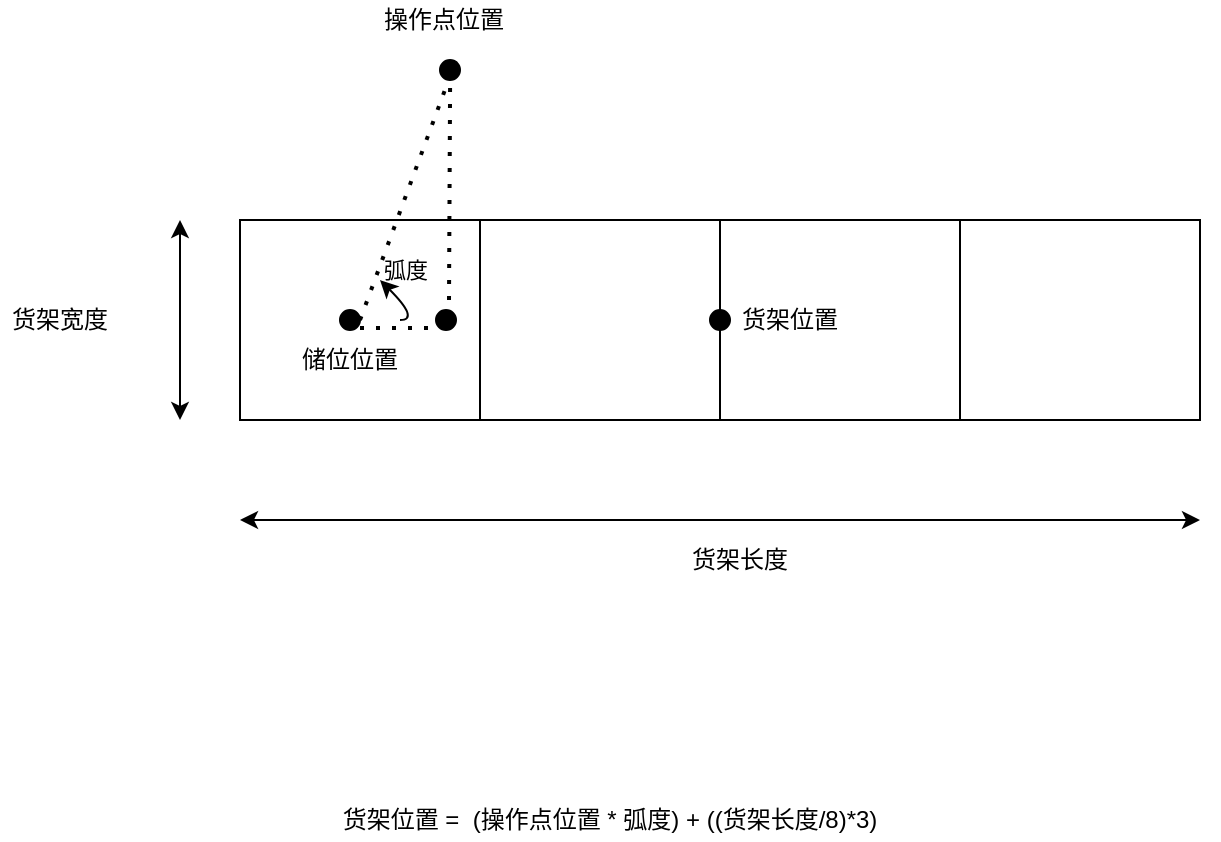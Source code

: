 <mxfile version="13.4.1" type="github">
  <diagram id="zfksT3eoctR7wF4i4gyv" name="Page-1">
    <mxGraphModel dx="679" dy="344" grid="1" gridSize="10" guides="1" tooltips="1" connect="1" arrows="1" fold="1" page="1" pageScale="1" pageWidth="827" pageHeight="1169" math="0" shadow="0">
      <root>
        <mxCell id="0" />
        <mxCell id="1" parent="0" />
        <mxCell id="G8F1h2zgY8iMUg6pUyBb-1" value="" style="rounded=0;whiteSpace=wrap;html=1;" vertex="1" parent="1">
          <mxGeometry x="200" y="320" width="480" height="100" as="geometry" />
        </mxCell>
        <mxCell id="G8F1h2zgY8iMUg6pUyBb-2" value="" style="endArrow=none;html=1;entryX=0.5;entryY=0;entryDx=0;entryDy=0;exitX=0.5;exitY=1;exitDx=0;exitDy=0;" edge="1" parent="1" source="G8F1h2zgY8iMUg6pUyBb-19" target="G8F1h2zgY8iMUg6pUyBb-1">
          <mxGeometry width="50" height="50" relative="1" as="geometry">
            <mxPoint x="390" y="400" as="sourcePoint" />
            <mxPoint x="440" y="350" as="targetPoint" />
          </mxGeometry>
        </mxCell>
        <mxCell id="G8F1h2zgY8iMUg6pUyBb-4" value="" style="endArrow=none;html=1;entryX=0.25;entryY=0;entryDx=0;entryDy=0;exitX=0.25;exitY=1;exitDx=0;exitDy=0;" edge="1" parent="1" source="G8F1h2zgY8iMUg6pUyBb-1" target="G8F1h2zgY8iMUg6pUyBb-1">
          <mxGeometry width="50" height="50" relative="1" as="geometry">
            <mxPoint x="390" y="400" as="sourcePoint" />
            <mxPoint x="440" y="350" as="targetPoint" />
          </mxGeometry>
        </mxCell>
        <mxCell id="G8F1h2zgY8iMUg6pUyBb-12" value="" style="endArrow=none;html=1;exitX=0.75;exitY=1;exitDx=0;exitDy=0;" edge="1" parent="1" source="G8F1h2zgY8iMUg6pUyBb-1">
          <mxGeometry width="50" height="50" relative="1" as="geometry">
            <mxPoint x="510" y="370" as="sourcePoint" />
            <mxPoint x="560" y="320" as="targetPoint" />
          </mxGeometry>
        </mxCell>
        <mxCell id="G8F1h2zgY8iMUg6pUyBb-13" value="" style="endArrow=classic;startArrow=classic;html=1;" edge="1" parent="1">
          <mxGeometry width="50" height="50" relative="1" as="geometry">
            <mxPoint x="200" y="470" as="sourcePoint" />
            <mxPoint x="680" y="470" as="targetPoint" />
          </mxGeometry>
        </mxCell>
        <mxCell id="G8F1h2zgY8iMUg6pUyBb-14" value="货架长度" style="text;html=1;strokeColor=none;fillColor=none;align=center;verticalAlign=middle;whiteSpace=wrap;rounded=0;" vertex="1" parent="1">
          <mxGeometry x="420" y="480" width="60" height="20" as="geometry" />
        </mxCell>
        <mxCell id="G8F1h2zgY8iMUg6pUyBb-15" value="货架宽度" style="text;html=1;strokeColor=none;fillColor=none;align=center;verticalAlign=middle;whiteSpace=wrap;rounded=0;" vertex="1" parent="1">
          <mxGeometry x="80" y="360" width="60" height="20" as="geometry" />
        </mxCell>
        <mxCell id="G8F1h2zgY8iMUg6pUyBb-16" value="" style="endArrow=classic;startArrow=classic;html=1;" edge="1" parent="1">
          <mxGeometry width="50" height="50" relative="1" as="geometry">
            <mxPoint x="170" y="420" as="sourcePoint" />
            <mxPoint x="170" y="320" as="targetPoint" />
          </mxGeometry>
        </mxCell>
        <mxCell id="G8F1h2zgY8iMUg6pUyBb-18" value="" style="ellipse;whiteSpace=wrap;html=1;aspect=fixed;fillColor=#000000;" vertex="1" parent="1">
          <mxGeometry x="250" y="365" width="10" height="10" as="geometry" />
        </mxCell>
        <mxCell id="G8F1h2zgY8iMUg6pUyBb-19" value="" style="ellipse;whiteSpace=wrap;html=1;aspect=fixed;fillColor=#000000;" vertex="1" parent="1">
          <mxGeometry x="435" y="365" width="10" height="10" as="geometry" />
        </mxCell>
        <mxCell id="G8F1h2zgY8iMUg6pUyBb-20" value="" style="endArrow=none;html=1;entryX=0.5;entryY=0;entryDx=0;entryDy=0;exitX=0.5;exitY=1;exitDx=0;exitDy=0;" edge="1" parent="1" source="G8F1h2zgY8iMUg6pUyBb-1" target="G8F1h2zgY8iMUg6pUyBb-19">
          <mxGeometry width="50" height="50" relative="1" as="geometry">
            <mxPoint x="440" y="420" as="sourcePoint" />
            <mxPoint x="440" y="320" as="targetPoint" />
          </mxGeometry>
        </mxCell>
        <mxCell id="G8F1h2zgY8iMUg6pUyBb-21" value="" style="ellipse;whiteSpace=wrap;html=1;aspect=fixed;fillColor=#000000;" vertex="1" parent="1">
          <mxGeometry x="300" y="240" width="10" height="10" as="geometry" />
        </mxCell>
        <mxCell id="G8F1h2zgY8iMUg6pUyBb-23" value="货架位置" style="text;html=1;strokeColor=none;fillColor=none;align=center;verticalAlign=middle;whiteSpace=wrap;rounded=0;" vertex="1" parent="1">
          <mxGeometry x="445" y="360" width="60" height="20" as="geometry" />
        </mxCell>
        <mxCell id="G8F1h2zgY8iMUg6pUyBb-24" value="储位位置" style="text;html=1;strokeColor=none;fillColor=none;align=center;verticalAlign=middle;whiteSpace=wrap;rounded=0;" vertex="1" parent="1">
          <mxGeometry x="225" y="380" width="60" height="20" as="geometry" />
        </mxCell>
        <mxCell id="G8F1h2zgY8iMUg6pUyBb-25" value="操作点位置" style="text;html=1;strokeColor=none;fillColor=none;align=left;verticalAlign=middle;whiteSpace=wrap;rounded=0;" vertex="1" parent="1">
          <mxGeometry x="270" y="210" width="70" height="20" as="geometry" />
        </mxCell>
        <mxCell id="G8F1h2zgY8iMUg6pUyBb-28" value="" style="ellipse;whiteSpace=wrap;html=1;aspect=fixed;fillColor=#000000;" vertex="1" parent="1">
          <mxGeometry x="298" y="365" width="10" height="10" as="geometry" />
        </mxCell>
        <mxCell id="G8F1h2zgY8iMUg6pUyBb-33" value="" style="endArrow=none;dashed=1;html=1;dashPattern=1 3;strokeWidth=2;exitX=0;exitY=0;exitDx=0;exitDy=0;" edge="1" parent="1">
          <mxGeometry width="50" height="50" relative="1" as="geometry">
            <mxPoint x="304.504" y="360.004" as="sourcePoint" />
            <mxPoint x="305.04" y="253.54" as="targetPoint" />
          </mxGeometry>
        </mxCell>
        <mxCell id="G8F1h2zgY8iMUg6pUyBb-34" value="" style="endArrow=none;dashed=1;html=1;dashPattern=1 3;strokeWidth=2;" edge="1" parent="1">
          <mxGeometry width="50" height="50" relative="1" as="geometry">
            <mxPoint x="260" y="374" as="sourcePoint" />
            <mxPoint x="300" y="374" as="targetPoint" />
          </mxGeometry>
        </mxCell>
        <mxCell id="G8F1h2zgY8iMUg6pUyBb-35" value="" style="endArrow=none;dashed=1;html=1;dashPattern=1 3;strokeWidth=2;" edge="1" parent="1">
          <mxGeometry width="50" height="50" relative="1" as="geometry">
            <mxPoint x="260" y="370" as="sourcePoint" />
            <mxPoint x="308" y="240" as="targetPoint" />
          </mxGeometry>
        </mxCell>
        <mxCell id="G8F1h2zgY8iMUg6pUyBb-36" value="货架位置 =&amp;nbsp; (操作点位置 * 弧度) + ((货架长度/8)*3)" style="text;html=1;strokeColor=none;fillColor=none;align=center;verticalAlign=middle;whiteSpace=wrap;rounded=0;" vertex="1" parent="1">
          <mxGeometry x="180" y="610" width="410" height="20" as="geometry" />
        </mxCell>
        <mxCell id="G8F1h2zgY8iMUg6pUyBb-38" value="" style="curved=1;endArrow=classic;html=1;" edge="1" parent="1">
          <mxGeometry width="50" height="50" relative="1" as="geometry">
            <mxPoint x="280" y="370" as="sourcePoint" />
            <mxPoint x="270" y="350" as="targetPoint" />
            <Array as="points">
              <mxPoint x="290" y="370" />
            </Array>
          </mxGeometry>
        </mxCell>
        <mxCell id="G8F1h2zgY8iMUg6pUyBb-39" value="&lt;font style=&quot;font-size: 11px&quot;&gt;弧度&lt;/font&gt;" style="text;html=1;strokeColor=none;fillColor=none;align=center;verticalAlign=middle;whiteSpace=wrap;rounded=0;" vertex="1" parent="1">
          <mxGeometry x="268" y="340" width="30" height="10" as="geometry" />
        </mxCell>
      </root>
    </mxGraphModel>
  </diagram>
</mxfile>
